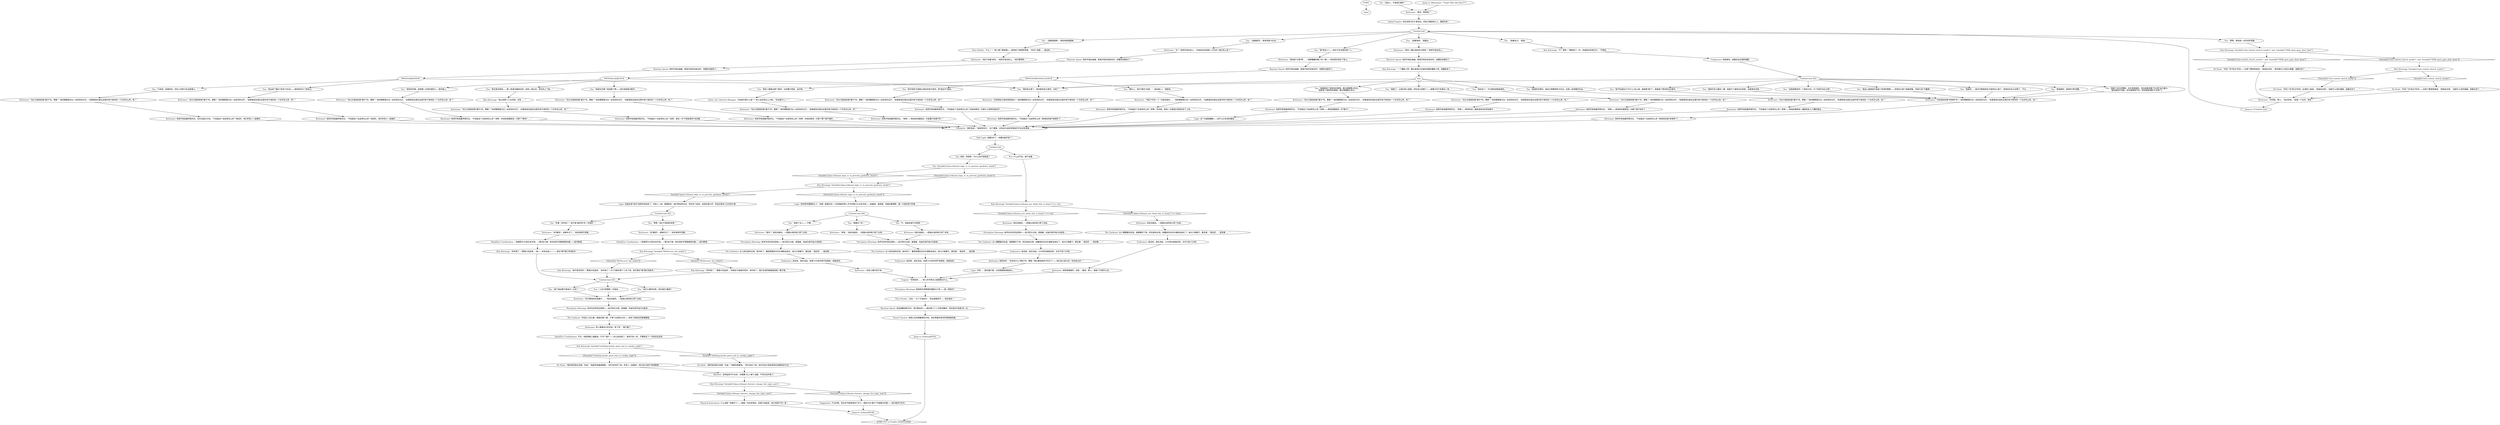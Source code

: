 # TRIBUNAL / THEY DID NOT DO THIS!
# "They didn't do it!"
# ==================================================
digraph G {
	  0 [label="START"];
	  1 [label="input"];
	  2 [label="You: （指着自己）“是我。”"];
	  3 [label="You: （指着海岸）“是露比。”"];
	  4 [label="Untitled hub (02)"];
	  5 [label="Kortenaer: “你以为我他妈是*傻子*吗，警察？”他的眼睛里闪过一丝危险的光芒。“如果我现在就在这里开枪干掉你的一个伙伴怎么样，哈？”"];
	  6 [label="Logic: 你的思考慢慢停止了。你唯一能看见的，只有穿盔甲男人手中的那只大左轮手枪——指着她，摇晃着。你蠕动着嘴唇，像一只渴求空气的鱼……"];
	  7 [label="Kortenaer: 他用手枪指着伊丽莎白。动作迅速又冲动。“不如就这个吉皮特怎么样？他妈的，他们所有人一起做的……”"];
	  8 [label="Kortenaer: 他用手枪指着伊丽莎白。“不如就这个吉皮特怎么样？他妈的，他们所有人一起做的……”"];
	  9 [label="You: “等等！他们不是真的有罪！”"];
	  10 [label="Kortenaer: 他扣动扳机。一团烟从他的枪口喷了出来。"];
	  11 [label="You: “我这么做是因为我是个妄想狂警察——觉得自己是个超级明星。但我只会*干蠢事*。”"];
	  12 [label="Reaction Speed: 他的手指在抽搐。那是开枪的反射动作。他要扣动扳机了。"];
	  13 [label="Kortenaer: 他用手枪指着伊丽莎白。“不如就这个吉皮特怎么样？来啊，你他妈再说一次是个哪个婊子做的……”"];
	  14 [label="Kortenaer: “你*撒谎*。波勒听见了。”他没有移开武器。"];
	  15 [label="You: “园丁根本都不是他们一伙的！”"];
	  16 [label="PROVEKLAASJEHUB"];
	  17 [label="Kim Kitsuragi: “一个嫌疑人啊！露比是我们在海岸追捕的嫌疑人呢。她藏起来了……”"];
	  18 [label="Kortenaer: 他用手枪指着伊丽莎白。“不如就这个吉皮特怎么样？来啊，告诉我，再说一次是我们他妈的杀了上校……”"];
	  19 [label="You: “很多人都能去那个屋顶。比如餐厅老板，加尔特。”"];
	  20 [label="Kortenaer: “是吗，那是谁？”"];
	  21 [label="Reaction Speed: 他的手指在抽搐。那是开枪的反射动作。他要扣动扳机了。"];
	  22 [label="You: “我做的……我也不敢相信自己居然这么做了。我他妈实在太无聊了，不过……”"];
	  23 [label="De Paule: “时间？你*有过*时间——在那个教堂里鬼混。”她指向对岸。“帮你那位工会老大跑腿。我看见你了……”"];
	  24 [label="Inland Empire: 你应该把*自己*卷进去。把自己堵到枪口上，胸部先来！"];
	  25 [label="Elizabeth: “请听我说！”她高举双手。“这个警察，还有这次战地军事宣判不会决定是谁……”"];
	  26 [label="De Paule: “我听到的绝对没错，科迪！”电报员指着提图斯。“他们说吊死了他。所有人一起做的。他们自己说的*清清楚楚*。”"];
	  27 [label="Perception (Hearing): 枪声在你的耳边回响——低沉而又尖锐。紧接着，哈迪兄弟开始大叫起来……"];
	  28 [label="The Gardener: 女人蹒跚着向后退，接着蹲伏下来，抓住身体左侧。她腹部的白衬衫被鲜血染红了。她大口喘着气，重复着：“我还好……我没事……”"];
	  29 [label="Logic: 这个论据很糟糕——他不认识本地的暴徒……"];
	  30 [label="Untitled hub"];
	  31 [label="You: “事实上，他们*就在*这里。”（指向敌人）“就是你。”"];
	  32 [label="Kortenaer: “你以为我他妈是*傻子*吗，警察？”他的眼睛里闪过一丝危险的光芒。“如果我现在就在这里开枪干掉你的一个伙伴怎么样，哈？”"];
	  33 [label="Kortenaer: 他用手枪指着伊丽莎白。“不如就这个吉皮特怎么样？来啊，你他妈再跟我说一次那个*房间*……”"];
	  34 [label="Kortenaer: 他用手枪指着伊丽莎白。“不如就这个吉皮特怎么样？来啊——再他妈跟我说一遍那些乱七八糟的废话……”"];
	  35 [label="You: “听着！他中枪了！他不是*被吊死*的！听我的！”"];
	  36 [label="Rhetoric: 这听起来可不太妙。你需要*马上*换个话题。不然又会开枪了。"];
	  37 [label="You: “不，她根本就不在那里！”"];
	  38 [label="Titus Hardie: “尤金！”大个子抬起手。“快去看看莉齐——现在就去！”"];
	  39 [label="Kortenaer: “你以为我他妈是*傻子*吗，警察？”他的眼睛里闪过一丝危险的光芒。“如果我现在就在这里开枪干掉你的一个伙伴怎么样，哈？”"];
	  40 [label="You: “只有他。他很妒忌。你的上校和卡拉洁是情人。”"];
	  41 [label="Jump to: [Untitled hub]"];
	  42 [label="You: “上吊只是掩饰！听我说……”"];
	  43 [label="Kortenaer: 他扣动扳机。一团烟从他的枪口喷了出来。"];
	  44 [label="Reaction Speed: 他会被撕成碎片的。他们都会的——就在第三个人开枪的瞬间。而且他也*知道*这一点。"];
	  45 [label="Kortenaer: “真他妈*方便*啊……”他醉醺醺的瞪了你一眼——然后把手放在了枪上。"];
	  46 [label="You: “她很妒忌莱利。她自己想要得到卡拉洁。这是一些卑鄙的勾当。”"];
	  47 [label="You: “这些人，不是他们做的！”"];
	  48 [label="Kim Kitsuragi: Variable[\"plaza.tribunal_logic_rc_to_prevent_gardener_death\"]"];
	  49 [label="Variable[\"plaza.tribunal_logic_rc_to_prevent_gardener_death\"]", shape=diamond];
	  50 [label="!(Variable[\"plaza.tribunal_logic_rc_to_prevent_gardener_death\"])", shape=diamond];
	  51 [label="Kim Kitsuragi: “他不是吊死的！”警督大吼起来。“他中枪了！马丁内斯的某个人杀了他。他们是在*帮*我们找枪手。”"];
	  52 [label="Jump to: [tribunalHUB]"];
	  53 [label="Kim Kitsuragi: Variable[\"auto.visited_church_inside\"]  and  Variable[\"TASK.open_gary_door_done\"]"];
	  54 [label="Variable[\"auto.visited_church_inside\"]  and  Variable[\"TASK.open_gary_door_done\"]", shape=diamond];
	  55 [label="!(Variable[\"auto.visited_church_inside\"]  and  Variable[\"TASK.open_gary_door_done\"])", shape=diamond];
	  56 [label="Kim Kitsuragi: Variable[\"XP.discover_the_bullet\"]"];
	  57 [label="Variable[\"XP.discover_the_bullet\"]", shape=diamond];
	  58 [label="!(Variable[\"XP.discover_the_bullet\"])", shape=diamond];
	  59 [label="Untitled hub (03)"];
	  60 [label="De Paule: “我听到的绝对没错，科迪！”电报员看着他。“他们说杀了他。他们说这才是结束周日夜晚的好方式。”"];
	  61 [label="Eugene: “你他妈的……”男人的手想从口袋里掏点什么。"];
	  62 [label="Kortenaer: 他扣动扳机。一团烟从他的枪口喷了出来。"];
	  63 [label="Endurance: 她没有。她在流血。如果10分钟内得不到救助，她就会死。"];
	  64 [label="Perception (Hearing): 枪声在你的耳边回响——低沉而又尖锐。紧接着，哈迪兄弟开始大叫起来……"];
	  65 [label="You: “是我做的，我真的*很*抱歉。”"];
	  66 [label="You: “其实是无意地——那一枪是冲着她去的。她有一段过去，而且找上了她。”"];
	  67 [label="Reaction Speed: 他的手指在抽搐。那是开枪的反射动作。他要扣动扳机了。"];
	  68 [label="Kim Kitsuragi: Variable[\"plaza.tribunal_rhetoric_change_the_topic_now\"]"];
	  69 [label="Variable[\"plaza.tribunal_rhetoric_change_the_topic_now\"]", shape=diamond];
	  70 [label="!(Variable[\"plaza.tribunal_rhetoric_change_the_topic_now\"])", shape=diamond];
	  71 [label="Kortenaer: “鸟？”他把手放在枪上。“你他妈告诉我是一只鸟杀了我们的上校？”"];
	  72 [label="PROVESOMEONEELSEHUB"];
	  73 [label="You: “我是个失忆的警察。也许是我做的，而且我甚至都*不记得*自己做过。”\n“我的搭档不信我，但可能是我干的，而且我甚至都*不记得*了。”"];
	  74 [label="Hand/Eye Coordination: 不对。他故意朝上面瞄准，打中了窗户——你让他动摇了。虽然只有一秒。不要假设下一次他还会这样。"];
	  75 [label="The Gardener: 女人抓住身体左侧。她中枪了。腹部周围的白衬衫被鲜血染红。她大口喘着气，重复着：“我还好……我没事……”"];
	  76 [label="Perception (Hearing): 枪声在你的耳边回响——低沉而又尖锐。紧接着，哈迪兄弟开始大叫起来……"];
	  77 [label="Kim Kitsuragi: “不，等等！”警督退了一步，快速转向科顿艾尔。“不是他。”"];
	  78 [label="Titus Hardie: “什么？！”男人看了看周围——感觉到了困惑和背叛。“你这个混蛋……我没有……”"];
	  79 [label="Reaction Speed: 他的手指在抽搐。那是开枪的反射动作。他要扣动扳机了。"];
	  80 [label="Kortenaer: “你以为我他妈是*傻子*吗，警察？”他的眼睛里闪过一丝危险的光芒。“如果我现在就在这里开枪干掉你的一个伙伴怎么样，哈？”"];
	  81 [label="Kortenaer: 男人看着自己的手枪，笑了笑：“我打偏了。”"];
	  82 [label="You: “我要杀了你！”"];
	  83 [label="You: “她是个女人——不要……”"];
	  84 [label="Kim Kitsuragi: Variable[\"plaza.tribunal_you_think_this_is_funny\"] == true"];
	  85 [label="Variable[\"plaza.tribunal_you_think_this_is_funny\"] == true", shape=diamond];
	  86 [label="!(Variable[\"plaza.tribunal_you_think_this_is_funny\"] == true)", shape=diamond];
	  87 [label="The Gardener: 女人抓住身体左侧。她中枪了。腹部周围的白衬衫被鲜血染红。她大口喘着气，重复着：“我还好……我没事……”"];
	  88 [label="Jump to: [Kortenaer: \"\"Yeah? Who did then?\"\"]"];
	  89 [label="You: “是*其他人*——现在不在这里的某个人。”"];
	  90 [label="PROVEHARDYHUB"];
	  91 [label="Kim Kitsuragi: Variable[\"auto.visited_church_inside\"]"];
	  92 [label="Variable[\"auto.visited_church_inside\"]", shape=diamond];
	  93 [label="!(Variable[\"auto.visited_church_inside\"])", shape=diamond];
	  94 [label="Kortenaer: 他用手枪指着伊丽莎白。“不如就这个吉皮特怎么样？来啊——再他妈跟我说一次*婊子*……”"];
	  95 [label="Kortenaer: 他用手枪指着伊丽莎白。“来啊——再他妈的跟我说一次是餐厅经理干的！”"];
	  96 [label="Physical Instrument: 什么话题？枪都开了——乘着一切还来得及，赶紧行动起来。刚才真是千钧一发！"];
	  97 [label="Kortenaer: “你*撒谎*。波勒听见了。”他没有移开武器。"];
	  98 [label="You: “等等，再给我一点时间弄清楚。”"];
	  99 [label="De Paule: “时间？你*有过*时间——在那个教堂里鬼混。”她指向对岸。“追踪什么哑巴毒贩。我看见你了……”"];
	  100 [label="You: “她跑了。让我们陷入困境，然后自己逃跑了——就像*杀手*的做法一样。”"];
	  101 [label="You: “她被卷进了很危险的事情，跟马德雷教父有关。”\n“她卷进了很危险的事情，跟马德雷教父有关。”"];
	  102 [label="You: “射中他的子弹是从很远的地方来的。是*狙击手*做的。”"];
	  103 [label="Kortenaer: 他用手枪指着伊丽莎白。“不如就这个吉皮特怎么样？你他妈再说一次是什么神奇的狙击手……”"];
	  104 [label="You: 快想！快想想！为什么他不相信我？"];
	  105 [label="You: Variable[\"plaza.tribunal_logic_rc_to_prevent_gardener_death\"]"];
	  106 [label="Variable[\"plaza.tribunal_logic_rc_to_prevent_gardener_death\"]", shape=diamond];
	  107 [label="!(Variable[\"plaza.tribunal_logic_rc_to_prevent_gardener_death\"])", shape=diamond];
	  108 [label="Logic: 哈迪兄弟*坦白*说把他吊起来了。所有人一起。提图斯说：我们把他弄出去，然后吊了起来。他说的很大声，而且还是在*公众场合*里。"];
	  109 [label="Kortenaer: 他用手枪指着伊丽莎白。“不如就这个吉皮特怎么样？那他妈的就*有意思*了……”"];
	  110 [label="The Gardener: 年轻女人站立着，朝身后看了看。子弹飞过她的头顶——击碎了她身后的玻璃窗格。"];
	  111 [label="Kim Kitsuragi: Variable[\"whirling.hardie_good_end_to_sunday_night\"]"];
	  112 [label="Variable[\"whirling.hardie_good_end_to_sunday_night\"]", shape=diamond];
	  113 [label="!(Variable[\"whirling.hardie_good_end_to_sunday_night\"])", shape=diamond];
	  114 [label="Hand/Eye Coordination: 一款基耶尔40型左轮手枪。一管8发子弹。枪在他的手里微微晃动着——因为醉酒。"];
	  115 [label="Kim Kitsuragi: “你听错了！”警督大吼起来。“她——还有这些人——一直在*帮*我们寻找枪手。”"];
	  116 [label="Kortenaer: “这些土著可说不准……”"];
	  117 [label="You: （指着屋顶）“我觉得是卡拉洁。”"];
	  118 [label="Kortenaer: “时间到，野人。”他对你说。“给我一个名字。现在！”"];
	  119 [label="You: “他死的时候，她是唯一在房间里的人。就在楼上。”"];
	  120 [label="Kim Kitsuragi: “她之前是个工业间谍，还有……”"];
	  121 [label="Kortenaer: “他们*全都*有份。”他把手放在枪上。“他们都得死。”"];
	  122 [label="Kortenaer: “你以为我他妈是*傻子*吗，警察？”他的眼睛里闪过一丝危险的光芒。“如果我现在就在这里开枪干掉你的一个伙伴怎么样，哈？”"];
	  123 [label="Kortenaer: 他用手枪指着伊丽莎白。“来啊——再他妈说一遍是海岸边的其他婊子……”"];
	  124 [label="You: 什么也不说，就干站着。"];
	  125 [label="Untitled hub (04)"];
	  126 [label="Composure: 他很紧张，就像完全拉满的钢簧。"];
	  127 [label="De Paule: “时间？你*有过*时间。在海岸上鬼混。”她指向对岸。“追踪什么哑巴毒贩。我看见你了……”"];
	  128 [label="Untitled hub"];
	  129 [label="Hand/Eye Coordination: 一款基耶尔40型左轮手枪。一管8发子弹。枪在他的手里微微晃动着——因为醉酒。"];
	  130 [label="Kortenaer: “你们都他妈的是骗子……”他扣动扳机。一团烟从他的枪口喷了出来。"];
	  131 [label="Kortenaer: 他转身看着你，说到：“看吧，野人，我是个可笑的小丑。”"];
	  132 [label="Perception (Hearing): 枪声在你的耳边回响——低沉而又尖锐。紧接着，哈迪兄弟开始大叫起来……"];
	  133 [label="Logic: 天啦……就在餐厅里。之前提图斯刚刚承认。"];
	  134 [label="Kortenaer: 他用手枪指着伊丽莎白。“来啊——再他妈的跟我说一次哪个婊子自杀了……”"];
	  135 [label="You: （指着提图斯）“我觉得是提图斯。”"];
	  136 [label="You: “他出卖了露比*还有*卡拉洁——就他妈的为了救自己。”"];
	  137 [label="You: “我不知道自己*为什么*这么做。我就是*做了*。我就是个等待发生的意外。”"];
	  138 [label="Kortenaer: “你以为我他妈是*傻子*吗，警察？”他的眼睛里闪过一丝危险的光芒。“如果我现在就在这里开枪干掉你的一个伙伴怎么样，哈？”"];
	  139 [label="Kim Kitsuragi: “你听错了！”警督大吼起来。“你朋友不是被吊死的。他中枪了。我们在他的脑袋里找到一颗子弹。”"];
	  140 [label="Suggestion: 不太妙啊。现在你不能再争辩下去了。继续讨论*案子*不能解决问题——他们根本不在乎。"];
	  141 [label="Kortenaer: “来吧。”他扣动扳机。一团烟从他的枪口喷了出来。"];
	  142 [label="Visual Calculus: 他想让你先朝雇佣兵开枪。他在等着你和你的搭档做肉盾。"];
	  143 [label="Perception (Hearing): 是某种东西摩擦的粗糙沙沙声——是一把枪吗？"];
	  144 [label="Kortenaer: “你以为我他妈是*傻子*吗，警察？”他的眼睛里闪过一丝危险的光芒。“如果我现在就在这里开枪干掉你的一个伙伴怎么样，哈？”"];
	  145 [label="Kortenaer: “你以为我他妈是*傻子*吗，警察？”他的眼睛里闪过一丝危险的光芒。“如果我现在就在这里开枪干掉你的一个伙伴怎么样，哈？”"];
	  146 [label="You: “他们认罪的时候，其实是在*撒谎*。”"];
	  147 [label="Jump to: [tribunalHUB]"];
	  148 [label="The Gardener: 女人蹒跚着向后退，接着蹲伏下来，抓住身体左侧。她腹部的白衬衫被鲜血染红了。她大口喘着气，重复着：“我还好……我没事……”"];
	  149 [label="Endurance: 她没有。她在流血。如果10分钟内得不到救助，她就会死。"];
	  150 [label="You: “我拼尽全力最后一搏，就是为了避免末日到来。但是根本没用。”"];
	  151 [label="Kortenaer: “是吗？露比他妈的又是谁？”他把手放在枪上。"];
	  152 [label="You: “我改变主意了。我还能改变主意的，对吧？”"];
	  153 [label="Garte, the Cafeteria Manager: “你他妈*搞什么鬼*？”男人站在阳台上大喊。“你在做什么？！”"];
	  154 [label="Kortenaer: “你以为我他妈是*傻子*吗，警察？”他的眼睛里闪过一丝危险的光芒。“如果我现在就在这里开枪干掉你的一个伙伴怎么样，哈？”"];
	  155 [label="hun"];
	  156 [label="You: “这是我策划的一个疯狂计划。为了找回*旧日之物*。”"];
	  157 [label="Kortenaer: “你以为我他妈是*傻子*吗，警察？”他的眼睛里闪过一丝危险的光芒。“如果我现在就在这里开枪干掉你的一个伙伴怎么样，哈？”"];
	  158 [label="Kortenaer: 他用手枪指着伊丽莎白。“不如就这个吉皮特怎么样？来啊，再说一次*不是故意的*试试看……”"];
	  159 [label="Kortenaer: “你以为我他妈是*傻子*吗，警察？”他的眼睛里闪过一丝危险的光芒。“如果我现在就在这里开枪干掉你的一个伙伴怎么样，哈？”"];
	  160 [label="Kortenaer: 他用手枪指着伊丽莎白。“不如就这个吉皮特怎么样？那他妈的就*有意思*了……”"];
	  161 [label="Untitled hub (02)"];
	  163 [label="You: “她现在在哪？她逃跑了啊——因为就是她*做的*。”"];
	  164 [label="You: “她自杀了。不过我知道是她做的。”"];
	  165 [label="Kortenaer: “*我们*中的一个？你是说我们……”他的眼睛里闪过一丝危险的光芒。“如果我现在就在这里开枪干掉你的一个伙伴怎么样，哈？”"];
	  166 [label="Half Light: 他要动手了，他要向她开枪了！"];
	  167 [label="Kortenaer: “你觉得这样很*有意思*吗？”他的眼睛里闪过一丝危险的光芒。“如果我现在就在这里开枪干掉你的一个伙伴怎么样，哈？”"];
	  168 [label="Kortenaer: “你觉得自己很有意思是吗？”他的眼睛里闪过一丝危险的光芒。“如果我现在就在这里开枪干掉你的一个伙伴怎么样，哈？”"];
	  169 [label="Kortenaer: “是吗？”他扣动扳机。一团烟从他的枪口喷了出来。"];
	  170 [label="Kortenaer: 他转向你：“你还有什么*理论*吗，警察？我们都他妈的*听见*了——他们亲口承认的！向你承认的！”"];
	  171 [label="Endurance: 她没有。她在流血。20分钟内她就会死。也许只有15分钟。"];
	  172 [label="Endurance: 她没有。她在流血。20分钟内她就会死。也许只有15分钟。"];
	  5370183 [label="JUMP OUT to PLAZA / KORTENAER", shape=diamond];
	  0 -> 1
	  2 -> 77
	  3 -> 151
	  4 -> 65
	  4 -> 73
	  4 -> 137
	  4 -> 11
	  4 -> 150
	  4 -> 22
	  4 -> 152
	  4 -> 156
	  5 -> 13
	  6 -> 125
	  7 -> 25
	  8 -> 25
	  9 -> 14
	  10 -> 148
	  11 -> 167
	  12 -> 72
	  13 -> 25
	  14 -> 129
	  15 -> 130
	  16 -> 152
	  16 -> 66
	  16 -> 163
	  16 -> 119
	  17 -> 155
	  18 -> 25
	  19 -> 153
	  20 -> 24
	  21 -> 17
	  22 -> 167
	  23 -> 118
	  24 -> 30
	  25 -> 166
	  26 -> 36
	  27 -> 110
	  28 -> 171
	  29 -> 25
	  30 -> 2
	  30 -> 98
	  30 -> 3
	  30 -> 135
	  30 -> 117
	  30 -> 89
	  31 -> 165
	  32 -> 33
	  33 -> 25
	  34 -> 25
	  35 -> 97
	  36 -> 68
	  37 -> 43
	  38 -> 44
	  39 -> 134
	  40 -> 122
	  41 -> 30
	  42 -> 130
	  43 -> 132
	  44 -> 142
	  45 -> 12
	  46 -> 154
	  47 -> 20
	  48 -> 49
	  48 -> 50
	  49 -> 108
	  50 -> 6
	  51 -> 59
	  52 -> 5370183
	  53 -> 54
	  53 -> 55
	  54 -> 23
	  55 -> 91
	  56 -> 57
	  56 -> 58
	  57 -> 139
	  58 -> 51
	  59 -> 42
	  59 -> 15
	  59 -> 146
	  60 -> 36
	  61 -> 143
	  62 -> 76
	  63 -> 116
	  64 -> 75
	  65 -> 167
	  66 -> 120
	  67 -> 16
	  68 -> 69
	  68 -> 70
	  69 -> 96
	  70 -> 140
	  71 -> 67
	  72 -> 152
	  72 -> 19
	  72 -> 102
	  72 -> 31
	  73 -> 167
	  74 -> 111
	  75 -> 63
	  76 -> 28
	  77 -> 126
	  78 -> 121
	  79 -> 90
	  80 -> 8
	  81 -> 74
	  82 -> 141
	  83 -> 169
	  84 -> 85
	  84 -> 86
	  85 -> 62
	  86 -> 10
	  87 -> 149
	  88 -> 20
	  89 -> 45
	  90 -> 40
	  90 -> 152
	  90 -> 136
	  91 -> 92
	  91 -> 93
	  92 -> 99
	  93 -> 127
	  94 -> 29
	  95 -> 25
	  96 -> 52
	  97 -> 114
	  98 -> 53
	  99 -> 118
	  100 -> 159
	  101 -> 145
	  102 -> 157
	  103 -> 25
	  104 -> 105
	  105 -> 106
	  105 -> 107
	  106 -> 48
	  107 -> 48
	  108 -> 161
	  109 -> 25
	  110 -> 81
	  111 -> 112
	  111 -> 113
	  112 -> 60
	  113 -> 26
	  114 -> 115
	  115 -> 59
	  116 -> 61
	  117 -> 71
	  118 -> 41
	  119 -> 32
	  120 -> 144
	  121 -> 79
	  122 -> 7
	  123 -> 25
	  124 -> 84
	  125 -> 82
	  125 -> 83
	  125 -> 37
	  126 -> 4
	  127 -> 118
	  128 -> 104
	  128 -> 124
	  129 -> 56
	  130 -> 27
	  131 -> 61
	  132 -> 87
	  133 -> 61
	  134 -> 25
	  135 -> 78
	  136 -> 80
	  137 -> 167
	  138 -> 95
	  139 -> 59
	  140 -> 52
	  141 -> 132
	  142 -> 147
	  143 -> 38
	  144 -> 158
	  145 -> 94
	  146 -> 130
	  147 -> 5370183
	  148 -> 172
	  149 -> 61
	  150 -> 167
	  151 -> 21
	  152 -> 168
	  153 -> 138
	  154 -> 34
	  155 -> 164
	  155 -> 100
	  155 -> 101
	  155 -> 46
	  155 -> 152
	  156 -> 167
	  157 -> 103
	  158 -> 25
	  159 -> 123
	  160 -> 25
	  161 -> 9
	  161 -> 35
	  163 -> 5
	  164 -> 39
	  165 -> 18
	  166 -> 128
	  167 -> 109
	  168 -> 160
	  169 -> 64
	  170 -> 133
	  171 -> 170
	  172 -> 131
}

